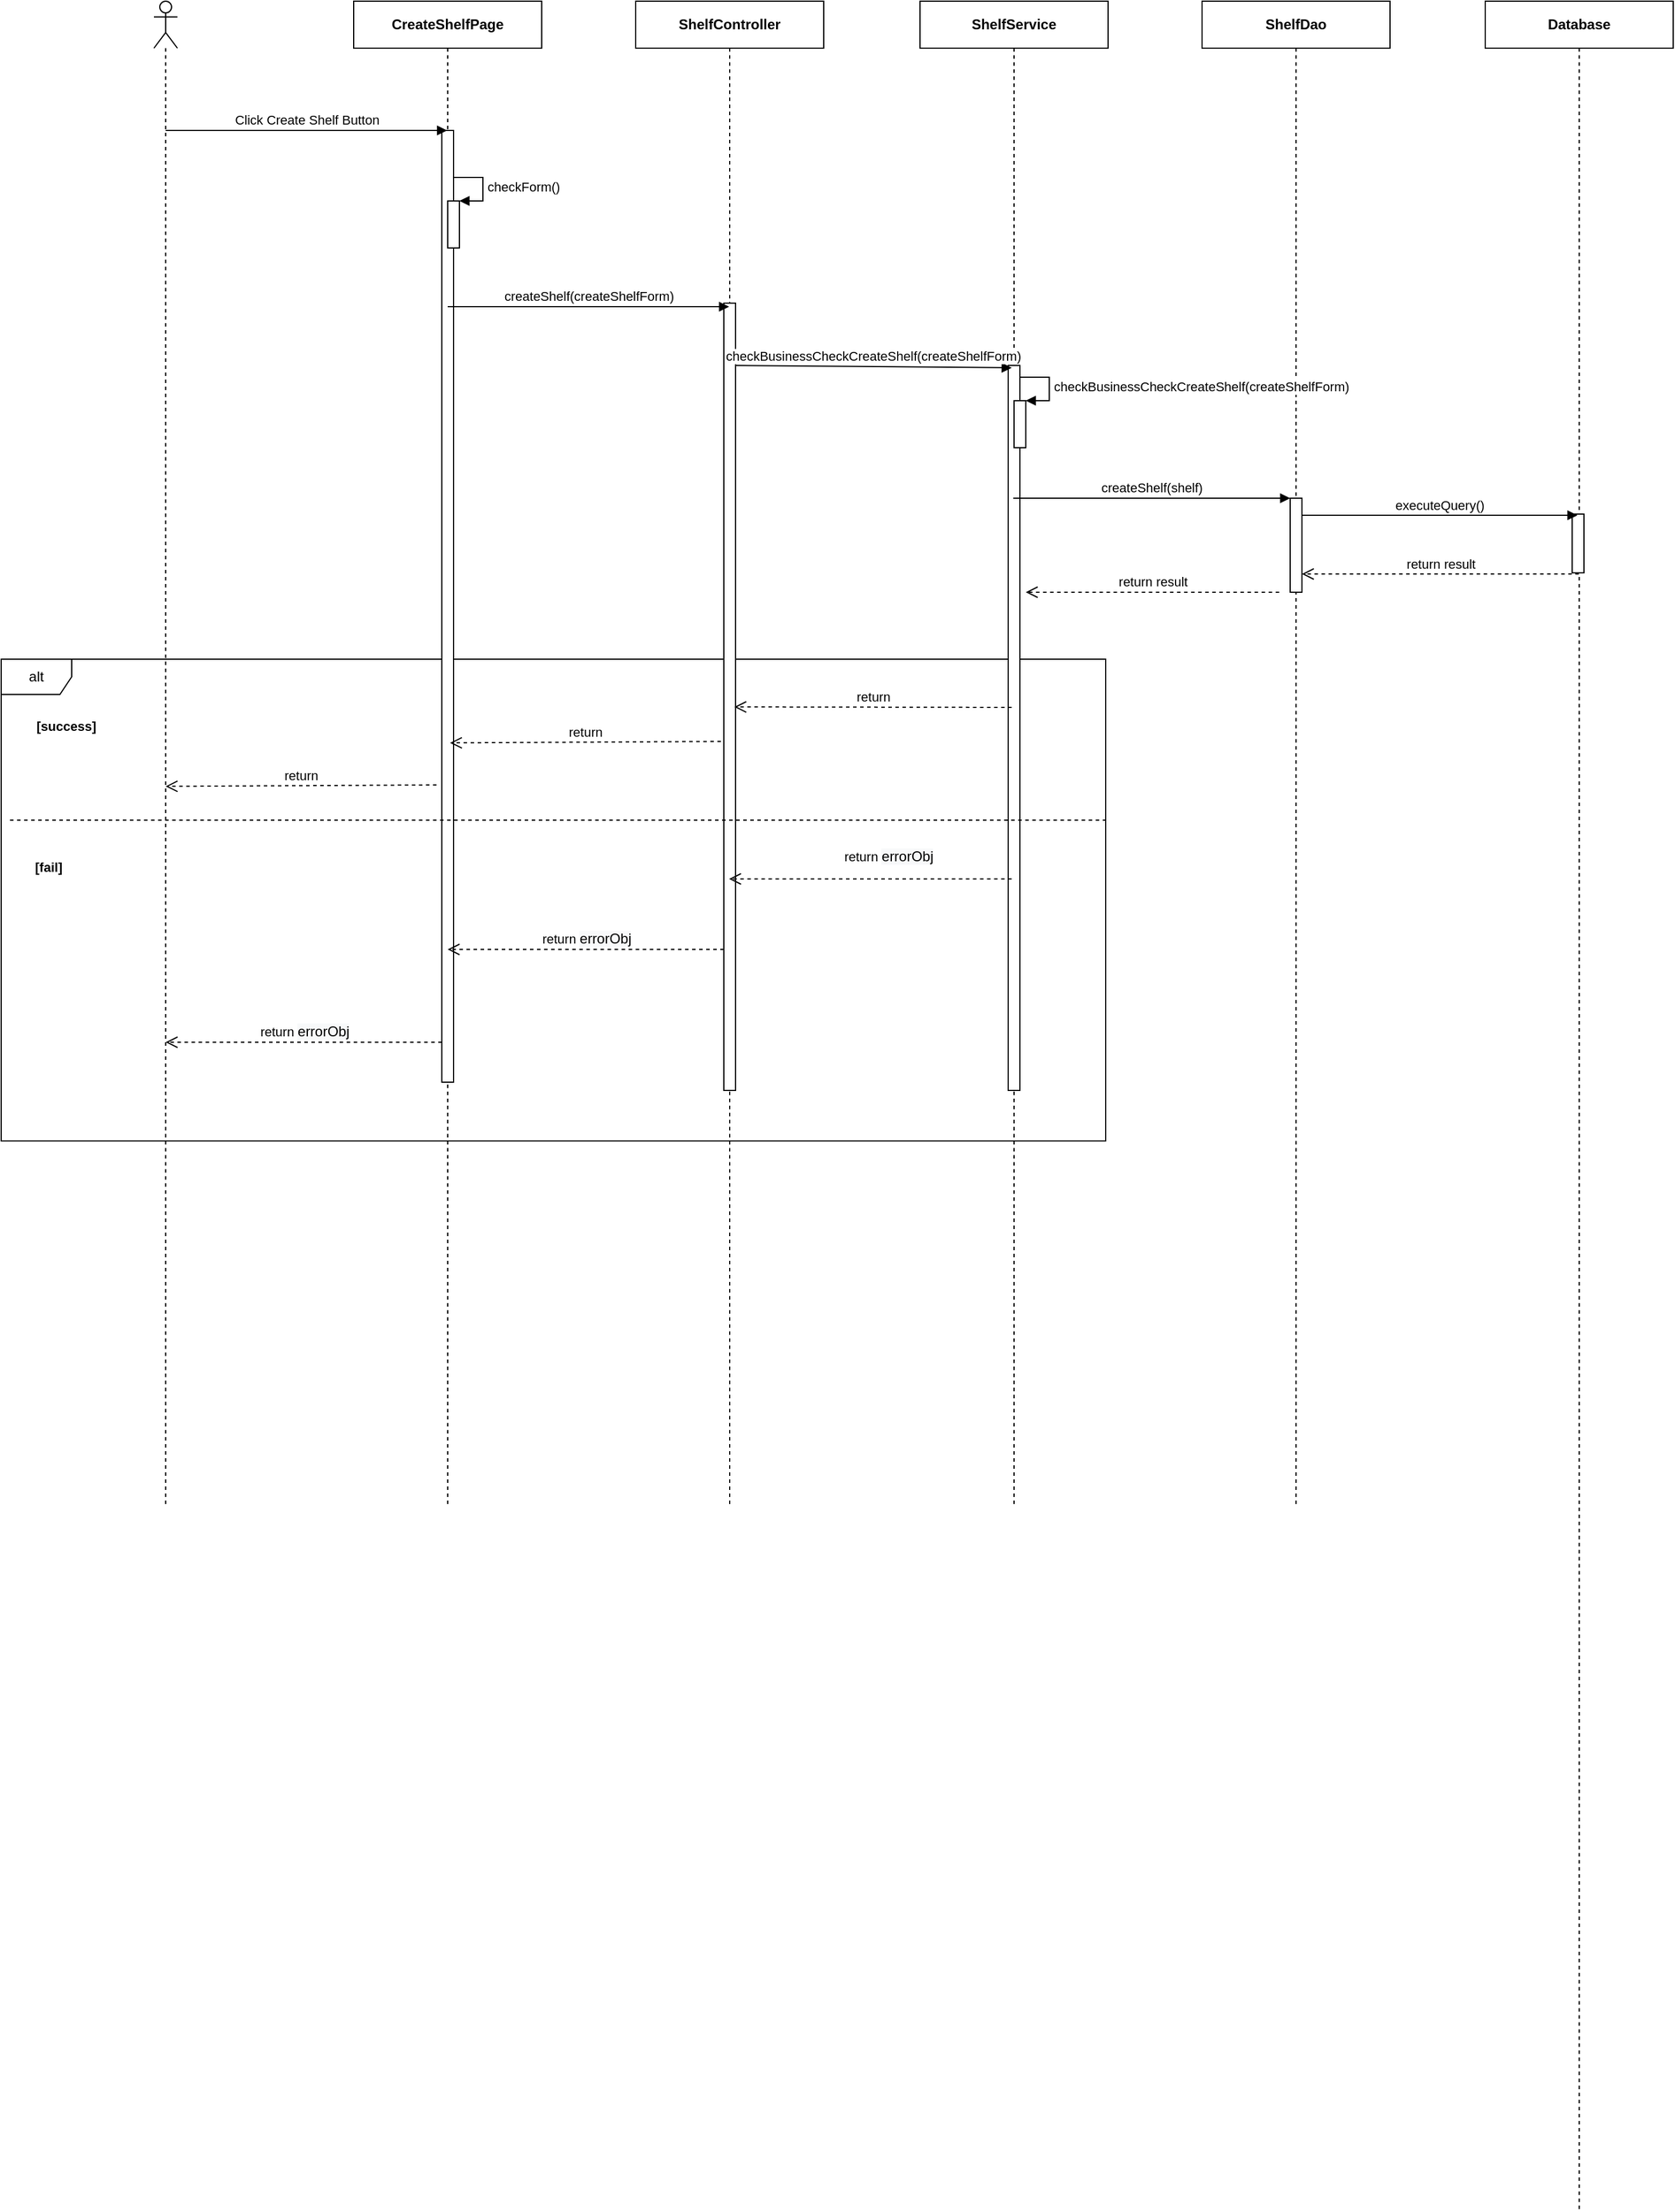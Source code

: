 <mxfile version="14.4.3" type="device" pages="2"><diagram id="6zgcsjymxZ_g00Ho4Uq6" name="Ev02"><mxGraphModel dx="1346" dy="748" grid="1" gridSize="10" guides="1" tooltips="1" connect="1" arrows="1" fold="1" page="1" pageScale="1" pageWidth="850" pageHeight="1100" math="0" shadow="0"><root><mxCell id="0"/><mxCell id="1" parent="0"/><mxCell id="yzwAPXFp-dbg6nOfdKmi-24" value="alt" style="shape=umlFrame;whiteSpace=wrap;html=1;" parent="1" vertex="1"><mxGeometry x="180" y="640" width="940" height="410" as="geometry"/></mxCell><mxCell id="FdkR-6frvqI1w1oyDN4N-3" value="" style="shape=umlLifeline;participant=umlActor;perimeter=lifelinePerimeter;whiteSpace=wrap;html=1;container=1;collapsible=0;recursiveResize=0;verticalAlign=top;spacingTop=36;outlineConnect=0;" parent="1" vertex="1"><mxGeometry x="310" y="80" width="20" height="1280" as="geometry"/></mxCell><mxCell id="FdkR-6frvqI1w1oyDN4N-4" value="&lt;b&gt;CreateShelfPage&lt;/b&gt;" style="shape=umlLifeline;perimeter=lifelinePerimeter;whiteSpace=wrap;html=1;container=1;collapsible=0;recursiveResize=0;outlineConnect=0;" parent="1" vertex="1"><mxGeometry x="480" y="80" width="160" height="1280" as="geometry"/></mxCell><mxCell id="FdkR-6frvqI1w1oyDN4N-5" value="" style="html=1;points=[];perimeter=orthogonalPerimeter;" parent="FdkR-6frvqI1w1oyDN4N-4" vertex="1"><mxGeometry x="75" y="110" width="10" height="810" as="geometry"/></mxCell><mxCell id="FdkR-6frvqI1w1oyDN4N-6" value="&lt;b&gt;ShelfDao&lt;/b&gt;" style="shape=umlLifeline;perimeter=lifelinePerimeter;whiteSpace=wrap;html=1;container=1;collapsible=0;recursiveResize=0;outlineConnect=0;" parent="1" vertex="1"><mxGeometry x="1202" y="80" width="160" height="1280" as="geometry"/></mxCell><mxCell id="FdkR-6frvqI1w1oyDN4N-7" value="&lt;b&gt;ShelfService&lt;/b&gt;" style="shape=umlLifeline;perimeter=lifelinePerimeter;whiteSpace=wrap;html=1;container=1;collapsible=0;recursiveResize=0;outlineConnect=0;" parent="1" vertex="1"><mxGeometry x="962" y="80" width="160" height="1280" as="geometry"/></mxCell><mxCell id="FdkR-6frvqI1w1oyDN4N-8" value="" style="html=1;points=[];perimeter=orthogonalPerimeter;" parent="FdkR-6frvqI1w1oyDN4N-7" vertex="1"><mxGeometry x="75" y="310" width="10" height="617" as="geometry"/></mxCell><mxCell id="FdkR-6frvqI1w1oyDN4N-10" value="&lt;b&gt;ShelfController&lt;/b&gt;" style="shape=umlLifeline;perimeter=lifelinePerimeter;whiteSpace=wrap;html=1;container=1;collapsible=0;recursiveResize=0;outlineConnect=0;" parent="1" vertex="1"><mxGeometry x="720" y="80" width="160" height="1280" as="geometry"/></mxCell><mxCell id="FdkR-6frvqI1w1oyDN4N-11" value="" style="html=1;points=[];perimeter=orthogonalPerimeter;" parent="FdkR-6frvqI1w1oyDN4N-10" vertex="1"><mxGeometry x="75" y="257" width="10" height="670" as="geometry"/></mxCell><mxCell id="FdkR-6frvqI1w1oyDN4N-12" value="Click Create Shelf Button" style="html=1;verticalAlign=bottom;endArrow=block;" parent="1" target="FdkR-6frvqI1w1oyDN4N-4" edge="1"><mxGeometry width="80" relative="1" as="geometry"><mxPoint x="320" y="190" as="sourcePoint"/><mxPoint x="400" y="190" as="targetPoint"/></mxGeometry></mxCell><mxCell id="FdkR-6frvqI1w1oyDN4N-13" value="createShelf(createShelfForm)" style="html=1;verticalAlign=bottom;endArrow=block;" parent="1" edge="1"><mxGeometry width="80" relative="1" as="geometry"><mxPoint x="560" y="340.0" as="sourcePoint"/><mxPoint x="799.5" y="340.0" as="targetPoint"/></mxGeometry></mxCell><mxCell id="FdkR-6frvqI1w1oyDN4N-21" value="checkBusinessCheckCreateShelf(createShelfForm)" style="html=1;verticalAlign=bottom;endArrow=block;" parent="1" edge="1"><mxGeometry relative="1" as="geometry"><mxPoint x="805" y="390.0" as="sourcePoint"/><mxPoint x="1040" y="392" as="targetPoint"/></mxGeometry></mxCell><mxCell id="FdkR-6frvqI1w1oyDN4N-30" value="" style="html=1;points=[];perimeter=orthogonalPerimeter;" parent="1" vertex="1"><mxGeometry x="1042" y="420" width="10" height="40" as="geometry"/></mxCell><mxCell id="FdkR-6frvqI1w1oyDN4N-31" value="&lt;span style=&quot;text-align: center&quot;&gt;checkBusinessCheckCreate&lt;/span&gt;&lt;span style=&quot;text-align: center&quot;&gt;Shelf&lt;/span&gt;&lt;span style=&quot;text-align: center&quot;&gt;(&lt;/span&gt;&lt;span style=&quot;text-align: center&quot;&gt;createShelfForm&lt;/span&gt;&lt;span style=&quot;text-align: center&quot;&gt;)&lt;/span&gt;" style="edgeStyle=orthogonalEdgeStyle;html=1;align=left;spacingLeft=2;endArrow=block;rounded=0;entryX=1;entryY=0;" parent="1" target="FdkR-6frvqI1w1oyDN4N-30" edge="1"><mxGeometry relative="1" as="geometry"><mxPoint x="1047" y="400" as="sourcePoint"/><Array as="points"><mxPoint x="1072" y="400"/></Array></mxGeometry></mxCell><mxCell id="FdkR-6frvqI1w1oyDN4N-36" value="" style="html=1;points=[];perimeter=orthogonalPerimeter;" parent="1" vertex="1"><mxGeometry x="1277" y="503" width="10" height="80" as="geometry"/></mxCell><mxCell id="FdkR-6frvqI1w1oyDN4N-37" value="createShelf(shelf)" style="html=1;verticalAlign=bottom;endArrow=block;entryX=0;entryY=0;" parent="1" target="FdkR-6frvqI1w1oyDN4N-36" edge="1"><mxGeometry relative="1" as="geometry"><mxPoint x="1041.324" y="503" as="sourcePoint"/></mxGeometry></mxCell><mxCell id="FdkR-6frvqI1w1oyDN4N-38" value="return result" style="html=1;verticalAlign=bottom;endArrow=open;dashed=1;endSize=8;exitX=0;exitY=0.95;" parent="1" edge="1"><mxGeometry relative="1" as="geometry"><mxPoint x="1052" y="583" as="targetPoint"/><mxPoint x="1267.68" y="583" as="sourcePoint"/></mxGeometry></mxCell><mxCell id="FdkR-6frvqI1w1oyDN4N-40" value="" style="html=1;points=[];perimeter=orthogonalPerimeter;" parent="1" vertex="1"><mxGeometry x="560" y="250" width="10" height="40" as="geometry"/></mxCell><mxCell id="FdkR-6frvqI1w1oyDN4N-41" value="checkForm()" style="edgeStyle=orthogonalEdgeStyle;html=1;align=left;spacingLeft=2;endArrow=block;rounded=0;entryX=1;entryY=0;" parent="1" target="FdkR-6frvqI1w1oyDN4N-40" edge="1"><mxGeometry relative="1" as="geometry"><mxPoint x="565" y="230" as="sourcePoint"/><Array as="points"><mxPoint x="590" y="230"/></Array></mxGeometry></mxCell><mxCell id="yzwAPXFp-dbg6nOfdKmi-22" value="return&amp;nbsp;&lt;span style=&quot;font-size: 12px ; background-color: rgb(248 , 249 , 250)&quot;&gt;errorObj&lt;/span&gt;" style="html=1;verticalAlign=bottom;endArrow=open;dashed=1;endSize=8;" parent="1" edge="1"><mxGeometry x="-0.126" y="-10" relative="1" as="geometry"><mxPoint x="799.5" y="827" as="targetPoint"/><mxPoint x="1040" y="827" as="sourcePoint"/><mxPoint as="offset"/></mxGeometry></mxCell><mxCell id="RIfPgvgA9GkvsjKiXeQe-11" value="return" style="html=1;verticalAlign=bottom;endArrow=open;dashed=1;endSize=8;entryX=1;entryY=0.749;entryDx=0;entryDy=0;entryPerimeter=0;" parent="1" edge="1"><mxGeometry relative="1" as="geometry"><mxPoint x="804" y="680.62" as="targetPoint"/><mxPoint x="1040" y="681" as="sourcePoint"/></mxGeometry></mxCell><mxCell id="RIfPgvgA9GkvsjKiXeQe-12" value="return" style="html=1;verticalAlign=bottom;endArrow=open;dashed=1;endSize=8;exitX=-0.2;exitY=0.747;entryX=1;entryY=0.749;entryDx=0;entryDy=0;entryPerimeter=0;exitDx=0;exitDy=0;exitPerimeter=0;" parent="1" edge="1"><mxGeometry relative="1" as="geometry"><mxPoint x="562" y="711.2" as="targetPoint"/><mxPoint x="792.5" y="710.0" as="sourcePoint"/></mxGeometry></mxCell><mxCell id="1MQxS8ZW6izH8ec9VY90-1" value="&lt;b&gt;Database&lt;/b&gt;" style="shape=umlLifeline;perimeter=lifelinePerimeter;whiteSpace=wrap;html=1;container=1;collapsible=0;recursiveResize=0;outlineConnect=0;" parent="1" vertex="1"><mxGeometry x="1443" y="80" width="160" height="1880" as="geometry"/></mxCell><mxCell id="1MQxS8ZW6izH8ec9VY90-2" value="" style="html=1;points=[];perimeter=orthogonalPerimeter;" parent="1" vertex="1"><mxGeometry x="1517" y="516.5" width="10" height="50" as="geometry"/></mxCell><mxCell id="1MQxS8ZW6izH8ec9VY90-3" value="executeQuery()" style="html=1;verticalAlign=bottom;endArrow=block;" parent="1" edge="1"><mxGeometry relative="1" as="geometry"><mxPoint x="1287.004" y="517.5" as="sourcePoint"/><mxPoint x="1521.5" y="517.5" as="targetPoint"/></mxGeometry></mxCell><mxCell id="1MQxS8ZW6izH8ec9VY90-4" value="return result" style="html=1;verticalAlign=bottom;endArrow=open;dashed=1;endSize=8;exitX=0;exitY=0.95;" parent="1" edge="1"><mxGeometry relative="1" as="geometry"><mxPoint x="1287.004" y="567.5" as="targetPoint"/><mxPoint x="1522.68" y="567.5" as="sourcePoint"/></mxGeometry></mxCell><mxCell id="5-ca7pvaB4VWYRRdcBnN-1" value="&lt;span style=&quot;font-size: 11px ; background-color: rgb(255 , 255 , 255)&quot;&gt;&lt;b&gt;[success]&lt;/b&gt;&lt;/span&gt;" style="text;html=1;align=center;verticalAlign=middle;resizable=0;points=[];autosize=1;" parent="1" vertex="1"><mxGeometry x="200" y="687" width="70" height="20" as="geometry"/></mxCell><mxCell id="5-ca7pvaB4VWYRRdcBnN-2" value="&lt;span style=&quot;font-size: 11px ; background-color: rgb(255 , 255 , 255)&quot;&gt;&lt;b&gt;[fail]&lt;/b&gt;&lt;/span&gt;" style="text;html=1;align=center;verticalAlign=middle;resizable=0;points=[];autosize=1;" parent="1" vertex="1"><mxGeometry x="200" y="807" width="40" height="20" as="geometry"/></mxCell><mxCell id="yzwAPXFp-dbg6nOfdKmi-20" value="return&amp;nbsp;&lt;span style=&quot;font-size: 12px ; background-color: rgb(248 , 249 , 250)&quot;&gt;errorObj&lt;/span&gt;" style="html=1;verticalAlign=bottom;endArrow=open;dashed=1;endSize=8;" parent="1" edge="1"><mxGeometry relative="1" as="geometry"><mxPoint x="795" y="887" as="sourcePoint"/><mxPoint x="560" y="887" as="targetPoint"/></mxGeometry></mxCell><mxCell id="5-ca7pvaB4VWYRRdcBnN-3" value="return" style="html=1;verticalAlign=bottom;endArrow=open;dashed=1;endSize=8;exitX=-0.2;exitY=0.747;entryX=1;entryY=0.749;entryDx=0;entryDy=0;entryPerimeter=0;exitDx=0;exitDy=0;exitPerimeter=0;" parent="1" edge="1"><mxGeometry relative="1" as="geometry"><mxPoint x="320" y="748.2" as="targetPoint"/><mxPoint x="550.5" y="747.0" as="sourcePoint"/></mxGeometry></mxCell><mxCell id="5-ca7pvaB4VWYRRdcBnN-4" value="return&amp;nbsp;&lt;span style=&quot;font-size: 12px ; background-color: rgb(248 , 249 , 250)&quot;&gt;errorObj&lt;/span&gt;" style="html=1;verticalAlign=bottom;endArrow=open;dashed=1;endSize=8;" parent="1" edge="1"><mxGeometry relative="1" as="geometry"><mxPoint x="555" y="966" as="sourcePoint"/><mxPoint x="320" y="966" as="targetPoint"/></mxGeometry></mxCell><mxCell id="RIfPgvgA9GkvsjKiXeQe-9" value="" style="endArrow=none;dashed=1;html=1;exitX=0.008;exitY=0.334;exitDx=0;exitDy=0;exitPerimeter=0;" parent="1" source="yzwAPXFp-dbg6nOfdKmi-24" edge="1"><mxGeometry width="50" height="50" relative="1" as="geometry"><mxPoint x="440" y="777" as="sourcePoint"/><mxPoint x="1120" y="777" as="targetPoint"/></mxGeometry></mxCell></root></mxGraphModel></diagram><diagram id="CqH3YbV1i5Tjmn0roS_3" name="Ev03"><mxGraphModel dx="1346" dy="748" grid="1" gridSize="10" guides="1" tooltips="1" connect="1" arrows="1" fold="1" page="1" pageScale="1" pageWidth="850" pageHeight="1100" math="0" shadow="0"><root><mxCell id="v7I4dgyM7oQlbxng4GPd-0"/><mxCell id="v7I4dgyM7oQlbxng4GPd-1" parent="v7I4dgyM7oQlbxng4GPd-0"/><mxCell id="v7I4dgyM7oQlbxng4GPd-2" value="" style="shape=umlLifeline;participant=umlActor;perimeter=lifelinePerimeter;whiteSpace=wrap;html=1;container=1;collapsible=0;recursiveResize=0;verticalAlign=top;spacingTop=36;outlineConnect=0;" parent="v7I4dgyM7oQlbxng4GPd-1" vertex="1"><mxGeometry x="310" y="80" width="20" height="320" as="geometry"/></mxCell><mxCell id="v7I4dgyM7oQlbxng4GPd-3" value="&lt;b&gt;CreateShelfPage&lt;/b&gt;" style="shape=umlLifeline;perimeter=lifelinePerimeter;whiteSpace=wrap;html=1;container=1;collapsible=0;recursiveResize=0;outlineConnect=0;" parent="v7I4dgyM7oQlbxng4GPd-1" vertex="1"><mxGeometry x="480" y="80" width="160" height="320" as="geometry"/></mxCell><mxCell id="v7I4dgyM7oQlbxng4GPd-4" value="" style="html=1;points=[];perimeter=orthogonalPerimeter;" parent="v7I4dgyM7oQlbxng4GPd-3" vertex="1"><mxGeometry x="75" y="110" width="10" height="90" as="geometry"/></mxCell><mxCell id="v7I4dgyM7oQlbxng4GPd-5" value="&lt;b&gt;ManageShelfPage&lt;/b&gt;" style="shape=umlLifeline;perimeter=lifelinePerimeter;whiteSpace=wrap;html=1;container=1;collapsible=0;recursiveResize=0;outlineConnect=0;" parent="v7I4dgyM7oQlbxng4GPd-1" vertex="1"><mxGeometry x="720" y="80" width="160" height="320" as="geometry"/></mxCell><mxCell id="v7I4dgyM7oQlbxng4GPd-6" value="Click Button Back" style="html=1;verticalAlign=bottom;endArrow=block;" parent="v7I4dgyM7oQlbxng4GPd-1" target="v7I4dgyM7oQlbxng4GPd-3" edge="1"><mxGeometry width="80" relative="1" as="geometry"><mxPoint x="320" y="190" as="sourcePoint"/><mxPoint x="400" y="190" as="targetPoint"/></mxGeometry></mxCell><mxCell id="v7I4dgyM7oQlbxng4GPd-7" value="changeScreen(&quot;ManageShelfPage&quot;)" style="html=1;verticalAlign=bottom;endArrow=block;" parent="v7I4dgyM7oQlbxng4GPd-1" edge="1"><mxGeometry width="80" relative="1" as="geometry"><mxPoint x="560" y="279" as="sourcePoint"/><mxPoint x="799.5" y="279" as="targetPoint"/></mxGeometry></mxCell></root></mxGraphModel></diagram></mxfile>